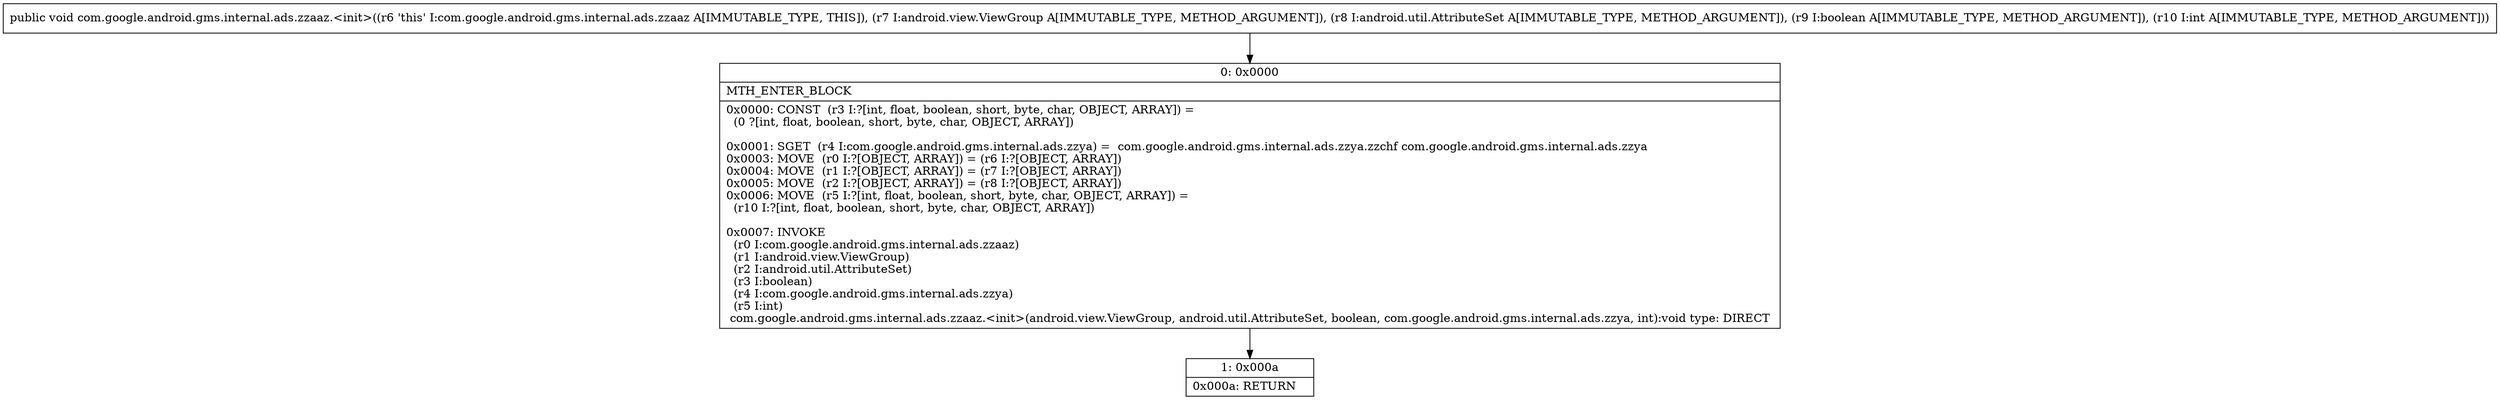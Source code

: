 digraph "CFG forcom.google.android.gms.internal.ads.zzaaz.\<init\>(Landroid\/view\/ViewGroup;Landroid\/util\/AttributeSet;ZI)V" {
Node_0 [shape=record,label="{0\:\ 0x0000|MTH_ENTER_BLOCK\l|0x0000: CONST  (r3 I:?[int, float, boolean, short, byte, char, OBJECT, ARRAY]) = \l  (0 ?[int, float, boolean, short, byte, char, OBJECT, ARRAY])\l \l0x0001: SGET  (r4 I:com.google.android.gms.internal.ads.zzya) =  com.google.android.gms.internal.ads.zzya.zzchf com.google.android.gms.internal.ads.zzya \l0x0003: MOVE  (r0 I:?[OBJECT, ARRAY]) = (r6 I:?[OBJECT, ARRAY]) \l0x0004: MOVE  (r1 I:?[OBJECT, ARRAY]) = (r7 I:?[OBJECT, ARRAY]) \l0x0005: MOVE  (r2 I:?[OBJECT, ARRAY]) = (r8 I:?[OBJECT, ARRAY]) \l0x0006: MOVE  (r5 I:?[int, float, boolean, short, byte, char, OBJECT, ARRAY]) = \l  (r10 I:?[int, float, boolean, short, byte, char, OBJECT, ARRAY])\l \l0x0007: INVOKE  \l  (r0 I:com.google.android.gms.internal.ads.zzaaz)\l  (r1 I:android.view.ViewGroup)\l  (r2 I:android.util.AttributeSet)\l  (r3 I:boolean)\l  (r4 I:com.google.android.gms.internal.ads.zzya)\l  (r5 I:int)\l com.google.android.gms.internal.ads.zzaaz.\<init\>(android.view.ViewGroup, android.util.AttributeSet, boolean, com.google.android.gms.internal.ads.zzya, int):void type: DIRECT \l}"];
Node_1 [shape=record,label="{1\:\ 0x000a|0x000a: RETURN   \l}"];
MethodNode[shape=record,label="{public void com.google.android.gms.internal.ads.zzaaz.\<init\>((r6 'this' I:com.google.android.gms.internal.ads.zzaaz A[IMMUTABLE_TYPE, THIS]), (r7 I:android.view.ViewGroup A[IMMUTABLE_TYPE, METHOD_ARGUMENT]), (r8 I:android.util.AttributeSet A[IMMUTABLE_TYPE, METHOD_ARGUMENT]), (r9 I:boolean A[IMMUTABLE_TYPE, METHOD_ARGUMENT]), (r10 I:int A[IMMUTABLE_TYPE, METHOD_ARGUMENT])) }"];
MethodNode -> Node_0;
Node_0 -> Node_1;
}

